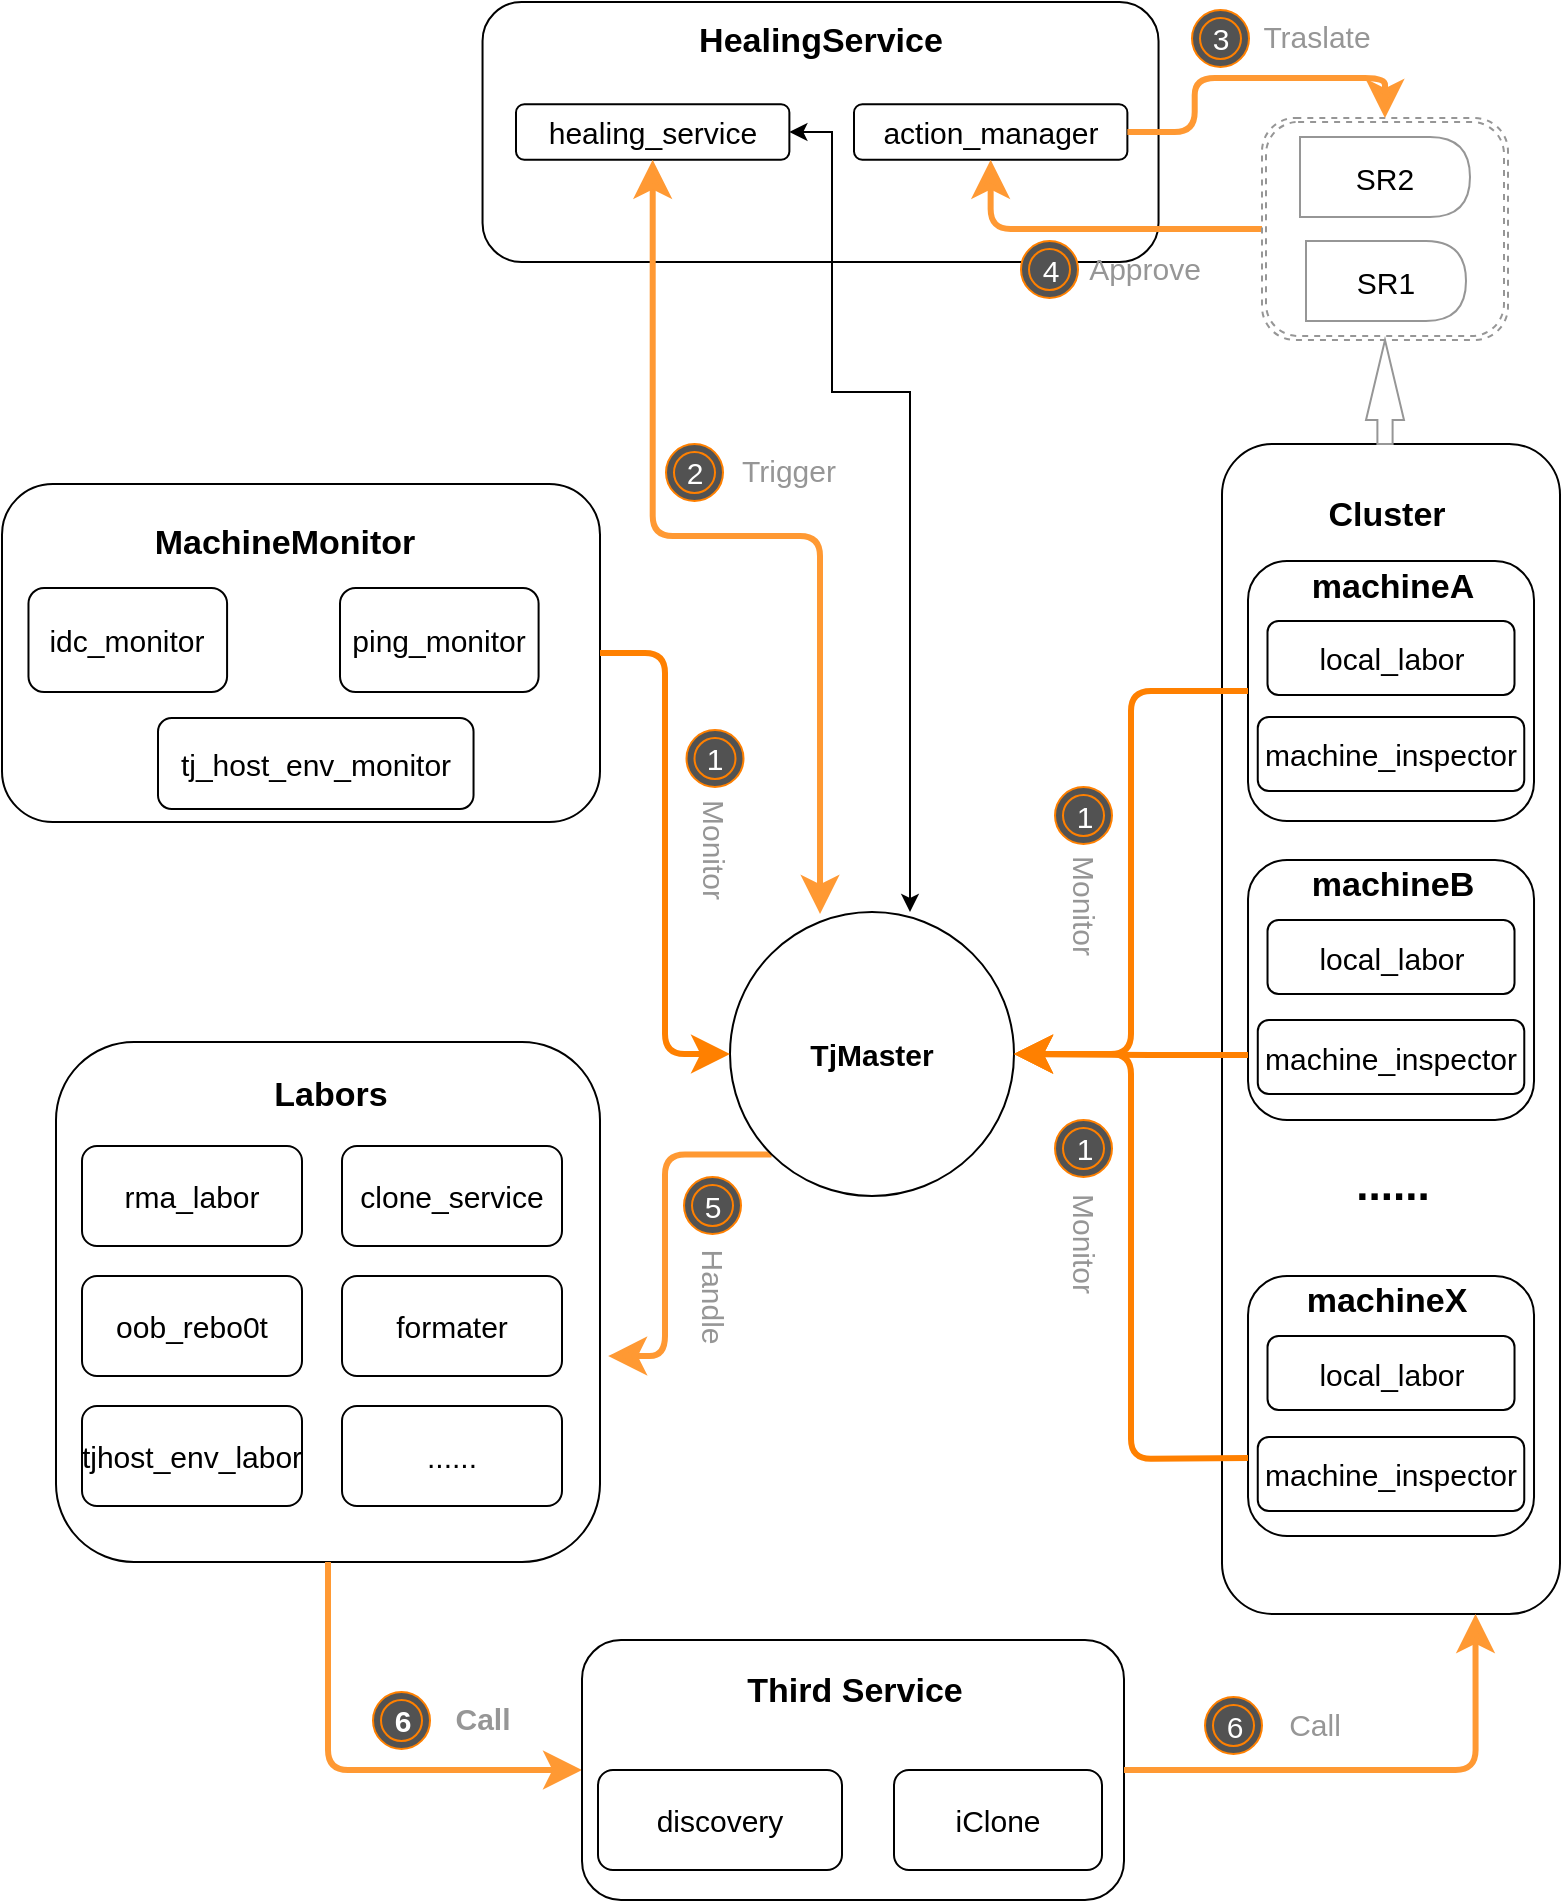 <mxfile version="24.7.16">
  <diagram id="C5RBs43oDa-KdzZeNtuy" name="Page-1">
    <mxGraphModel dx="2133" dy="826" grid="1" gridSize="13" guides="1" tooltips="1" connect="1" arrows="1" fold="1" page="1" pageScale="1" pageWidth="827" pageHeight="1169" math="0" shadow="0">
      <root>
        <mxCell id="WIyWlLk6GJQsqaUBKTNV-0" />
        <mxCell id="WIyWlLk6GJQsqaUBKTNV-1" parent="WIyWlLk6GJQsqaUBKTNV-0" />
        <mxCell id="sO9mef_OLbLLb9RiKh2o-40" value="" style="group" parent="WIyWlLk6GJQsqaUBKTNV-1" vertex="1" connectable="0">
          <mxGeometry x="245" y="52" width="338" height="130" as="geometry" />
        </mxCell>
        <mxCell id="WIyWlLk6GJQsqaUBKTNV-3" value="" style="rounded=1;whiteSpace=wrap;html=1;fontSize=12;glass=0;strokeWidth=1;shadow=0;" parent="sO9mef_OLbLLb9RiKh2o-40" vertex="1">
          <mxGeometry x="-16.73" width="338" height="130" as="geometry" />
        </mxCell>
        <mxCell id="sO9mef_OLbLLb9RiKh2o-0" value="healing_service" style="rounded=1;whiteSpace=wrap;html=1;fontSize=15;" parent="sO9mef_OLbLLb9RiKh2o-40" vertex="1">
          <mxGeometry x="0.002" y="51.111" width="136.691" height="27.778" as="geometry" />
        </mxCell>
        <mxCell id="sO9mef_OLbLLb9RiKh2o-1" value="action_manager" style="rounded=1;whiteSpace=wrap;html=1;fontSize=15;" parent="sO9mef_OLbLLb9RiKh2o-40" vertex="1">
          <mxGeometry x="169.0" y="51.111" width="136.691" height="27.778" as="geometry" />
        </mxCell>
        <mxCell id="sO9mef_OLbLLb9RiKh2o-3" value="HealingService" style="text;html=1;resizable=0;autosize=1;align=center;verticalAlign=middle;points=[];fillColor=none;strokeColor=none;rounded=0;fontSize=17;fontStyle=1" parent="sO9mef_OLbLLb9RiKh2o-40" vertex="1">
          <mxGeometry x="80.772" y="7.222" width="143" height="26" as="geometry" />
        </mxCell>
        <mxCell id="sO9mef_OLbLLb9RiKh2o-72" style="edgeStyle=orthogonalEdgeStyle;rounded=1;jumpStyle=arc;orthogonalLoop=1;jettySize=auto;html=1;entryX=0.5;entryY=1;entryDx=0;entryDy=0;startSize=10;endSize=10;strokeColor=#FF9933;strokeWidth=3;fontSize=15;fontColor=#000000;" parent="WIyWlLk6GJQsqaUBKTNV-1" source="sO9mef_OLbLLb9RiKh2o-68" target="sO9mef_OLbLLb9RiKh2o-1" edge="1">
          <mxGeometry relative="1" as="geometry" />
        </mxCell>
        <mxCell id="sO9mef_OLbLLb9RiKh2o-68" value="" style="shape=ext;double=1;rounded=1;whiteSpace=wrap;html=1;strokeColor=#969696;fontSize=15;fontColor=#000000;dashed=1;" parent="WIyWlLk6GJQsqaUBKTNV-1" vertex="1">
          <mxGeometry x="618" y="110" width="123" height="111" as="geometry" />
        </mxCell>
        <mxCell id="sO9mef_OLbLLb9RiKh2o-59" style="edgeStyle=orthogonalEdgeStyle;rounded=1;jumpStyle=arc;orthogonalLoop=1;jettySize=auto;html=1;startSize=10;endSize=10;strokeColor=#FF9933;strokeWidth=3;fontSize=15;fontColor=#969696;startArrow=classic;startFill=1;exitX=0.317;exitY=0.007;exitDx=0;exitDy=0;exitPerimeter=0;" parent="WIyWlLk6GJQsqaUBKTNV-1" source="sO9mef_OLbLLb9RiKh2o-8" target="sO9mef_OLbLLb9RiKh2o-0" edge="1">
          <mxGeometry relative="1" as="geometry" />
        </mxCell>
        <mxCell id="sO9mef_OLbLLb9RiKh2o-75" style="edgeStyle=orthogonalEdgeStyle;rounded=1;jumpStyle=arc;orthogonalLoop=1;jettySize=auto;html=1;entryX=1.015;entryY=0.604;entryDx=0;entryDy=0;entryPerimeter=0;startSize=10;endSize=10;strokeColor=#FF9933;strokeWidth=3;fontSize=15;fontColor=#000000;exitX=0;exitY=1;exitDx=0;exitDy=0;" parent="WIyWlLk6GJQsqaUBKTNV-1" source="sO9mef_OLbLLb9RiKh2o-8" target="sO9mef_OLbLLb9RiKh2o-4" edge="1">
          <mxGeometry relative="1" as="geometry" />
        </mxCell>
        <mxCell id="sO9mef_OLbLLb9RiKh2o-8" value="TjMaster" style="ellipse;whiteSpace=wrap;html=1;aspect=fixed;fontSize=15;fontStyle=1" parent="WIyWlLk6GJQsqaUBKTNV-1" vertex="1">
          <mxGeometry x="352" y="507" width="142" height="142" as="geometry" />
        </mxCell>
        <mxCell id="sO9mef_OLbLLb9RiKh2o-37" value="" style="group" parent="WIyWlLk6GJQsqaUBKTNV-1" vertex="1" connectable="0">
          <mxGeometry x="-12" y="293" width="299" height="169" as="geometry" />
        </mxCell>
        <mxCell id="sO9mef_OLbLLb9RiKh2o-15" value="" style="rounded=1;whiteSpace=wrap;html=1;fontSize=12;glass=0;strokeWidth=1;shadow=0;" parent="sO9mef_OLbLLb9RiKh2o-37" vertex="1">
          <mxGeometry width="299" height="169" as="geometry" />
        </mxCell>
        <mxCell id="sO9mef_OLbLLb9RiKh2o-16" value="MachineMonitor" style="text;html=1;resizable=0;autosize=1;align=center;verticalAlign=middle;points=[];fillColor=none;strokeColor=none;rounded=0;fontSize=17;fontStyle=1" parent="sO9mef_OLbLLb9RiKh2o-37" vertex="1">
          <mxGeometry x="63.441" y="16.9" width="156" height="26" as="geometry" />
        </mxCell>
        <mxCell id="sO9mef_OLbLLb9RiKh2o-17" value="idc_monitor" style="rounded=1;whiteSpace=wrap;html=1;fontSize=15;" parent="sO9mef_OLbLLb9RiKh2o-37" vertex="1">
          <mxGeometry x="13.24" y="52" width="99.3" height="52" as="geometry" />
        </mxCell>
        <mxCell id="sO9mef_OLbLLb9RiKh2o-20" value="tj_host_env_monitor" style="rounded=1;whiteSpace=wrap;html=1;fontSize=15;" parent="sO9mef_OLbLLb9RiKh2o-37" vertex="1">
          <mxGeometry x="78.0" y="117" width="157.77" height="45.5" as="geometry" />
        </mxCell>
        <mxCell id="zvxovWymFCu1q2faMxAx-0" value="ping_monitor" style="rounded=1;whiteSpace=wrap;html=1;fontSize=15;" vertex="1" parent="sO9mef_OLbLLb9RiKh2o-37">
          <mxGeometry x="169" y="52" width="99.3" height="52" as="geometry" />
        </mxCell>
        <mxCell id="sO9mef_OLbLLb9RiKh2o-41" value="" style="group" parent="WIyWlLk6GJQsqaUBKTNV-1" vertex="1" connectable="0">
          <mxGeometry x="15" y="572" width="272" height="260" as="geometry" />
        </mxCell>
        <mxCell id="sO9mef_OLbLLb9RiKh2o-4" value="" style="rounded=1;whiteSpace=wrap;html=1;fontSize=12;glass=0;strokeWidth=1;shadow=0;" parent="sO9mef_OLbLLb9RiKh2o-41" vertex="1">
          <mxGeometry width="272" height="260" as="geometry" />
        </mxCell>
        <mxCell id="sO9mef_OLbLLb9RiKh2o-5" value="Labors" style="text;html=1;resizable=0;autosize=1;align=center;verticalAlign=middle;points=[];fillColor=none;strokeColor=none;rounded=0;fontSize=17;fontStyle=1" parent="sO9mef_OLbLLb9RiKh2o-41" vertex="1">
          <mxGeometry x="98" y="7" width="78" height="39" as="geometry" />
        </mxCell>
        <mxCell id="sO9mef_OLbLLb9RiKh2o-6" value="rma_labor" style="rounded=1;whiteSpace=wrap;html=1;fontSize=15;" parent="sO9mef_OLbLLb9RiKh2o-41" vertex="1">
          <mxGeometry x="13" y="52" width="110" height="50" as="geometry" />
        </mxCell>
        <mxCell id="sO9mef_OLbLLb9RiKh2o-9" value="clone_service" style="rounded=1;whiteSpace=wrap;html=1;fontSize=15;" parent="sO9mef_OLbLLb9RiKh2o-41" vertex="1">
          <mxGeometry x="143" y="52" width="110" height="50" as="geometry" />
        </mxCell>
        <mxCell id="sO9mef_OLbLLb9RiKh2o-10" value="oob_rebo0t" style="rounded=1;whiteSpace=wrap;html=1;fontSize=15;" parent="sO9mef_OLbLLb9RiKh2o-41" vertex="1">
          <mxGeometry x="13" y="117" width="110" height="50" as="geometry" />
        </mxCell>
        <mxCell id="sO9mef_OLbLLb9RiKh2o-11" value="formater" style="rounded=1;whiteSpace=wrap;html=1;fontSize=15;" parent="sO9mef_OLbLLb9RiKh2o-41" vertex="1">
          <mxGeometry x="143" y="117" width="110" height="50" as="geometry" />
        </mxCell>
        <mxCell id="sO9mef_OLbLLb9RiKh2o-13" value="......" style="rounded=1;whiteSpace=wrap;html=1;fontSize=15;" parent="sO9mef_OLbLLb9RiKh2o-41" vertex="1">
          <mxGeometry x="143" y="182" width="110" height="50" as="geometry" />
        </mxCell>
        <mxCell id="sO9mef_OLbLLb9RiKh2o-14" value="tjhost_env_labor" style="rounded=1;whiteSpace=wrap;html=1;fontSize=15;" parent="sO9mef_OLbLLb9RiKh2o-41" vertex="1">
          <mxGeometry x="13" y="182" width="110" height="50" as="geometry" />
        </mxCell>
        <mxCell id="sO9mef_OLbLLb9RiKh2o-44" value="" style="group" parent="WIyWlLk6GJQsqaUBKTNV-1" vertex="1" connectable="0">
          <mxGeometry x="598" y="273" width="169" height="585" as="geometry" />
        </mxCell>
        <mxCell id="sO9mef_OLbLLb9RiKh2o-7" value="" style="rounded=1;whiteSpace=wrap;html=1;fontSize=15;" parent="sO9mef_OLbLLb9RiKh2o-44" vertex="1">
          <mxGeometry width="169" height="585" as="geometry" />
        </mxCell>
        <mxCell id="sO9mef_OLbLLb9RiKh2o-21" value="" style="rounded=1;whiteSpace=wrap;html=1;fontSize=15;" parent="sO9mef_OLbLLb9RiKh2o-44" vertex="1">
          <mxGeometry x="13" y="58.5" width="143" height="130" as="geometry" />
        </mxCell>
        <mxCell id="sO9mef_OLbLLb9RiKh2o-22" value="Cluster" style="text;html=1;resizable=0;autosize=1;align=center;verticalAlign=middle;points=[];fillColor=none;strokeColor=none;rounded=0;fontSize=17;fontStyle=1" parent="sO9mef_OLbLLb9RiKh2o-44" vertex="1">
          <mxGeometry x="43.01" y="22.5" width="78" height="26" as="geometry" />
        </mxCell>
        <mxCell id="sO9mef_OLbLLb9RiKh2o-23" value="machineA" style="text;html=1;resizable=0;autosize=1;align=center;verticalAlign=middle;points=[];fillColor=none;strokeColor=none;rounded=0;fontSize=17;fontStyle=1" parent="sO9mef_OLbLLb9RiKh2o-44" vertex="1">
          <mxGeometry x="32.5" y="58.5" width="104" height="26" as="geometry" />
        </mxCell>
        <mxCell id="sO9mef_OLbLLb9RiKh2o-24" value="" style="rounded=1;whiteSpace=wrap;html=1;fontSize=15;" parent="sO9mef_OLbLLb9RiKh2o-44" vertex="1">
          <mxGeometry x="13.01" y="416" width="143" height="130" as="geometry" />
        </mxCell>
        <mxCell id="sO9mef_OLbLLb9RiKh2o-25" value="machineX" style="text;html=1;resizable=0;autosize=1;align=center;verticalAlign=middle;points=[];fillColor=none;strokeColor=none;rounded=0;fontSize=17;fontStyle=1" parent="sO9mef_OLbLLb9RiKh2o-44" vertex="1">
          <mxGeometry x="30.01" y="416" width="104" height="26" as="geometry" />
        </mxCell>
        <mxCell id="sO9mef_OLbLLb9RiKh2o-26" value="" style="rounded=1;whiteSpace=wrap;html=1;fontSize=15;" parent="sO9mef_OLbLLb9RiKh2o-44" vertex="1">
          <mxGeometry x="13.01" y="208" width="143" height="130" as="geometry" />
        </mxCell>
        <mxCell id="sO9mef_OLbLLb9RiKh2o-27" value="machineB" style="text;html=1;resizable=0;autosize=1;align=center;verticalAlign=middle;points=[];fillColor=none;strokeColor=none;rounded=0;fontSize=17;fontStyle=1" parent="sO9mef_OLbLLb9RiKh2o-44" vertex="1">
          <mxGeometry x="32.51" y="208" width="104" height="26" as="geometry" />
        </mxCell>
        <mxCell id="sO9mef_OLbLLb9RiKh2o-29" value="......" style="text;html=1;resizable=0;autosize=1;align=center;verticalAlign=middle;points=[];fillColor=none;strokeColor=none;rounded=0;fontSize=22;fontStyle=1" parent="sO9mef_OLbLLb9RiKh2o-44" vertex="1">
          <mxGeometry x="58.5" y="351" width="52" height="39" as="geometry" />
        </mxCell>
        <mxCell id="sO9mef_OLbLLb9RiKh2o-30" value="local_labor" style="rounded=1;whiteSpace=wrap;html=1;fontSize=15;" parent="sO9mef_OLbLLb9RiKh2o-44" vertex="1">
          <mxGeometry x="22.75" y="88.5" width="123.5" height="37" as="geometry" />
        </mxCell>
        <mxCell id="sO9mef_OLbLLb9RiKh2o-31" value="local_labor" style="rounded=1;whiteSpace=wrap;html=1;fontSize=15;" parent="sO9mef_OLbLLb9RiKh2o-44" vertex="1">
          <mxGeometry x="22.76" y="238" width="123.5" height="37" as="geometry" />
        </mxCell>
        <mxCell id="sO9mef_OLbLLb9RiKh2o-32" value="local_labor" style="rounded=1;whiteSpace=wrap;html=1;fontSize=15;" parent="sO9mef_OLbLLb9RiKh2o-44" vertex="1">
          <mxGeometry x="22.76" y="446" width="123.5" height="37" as="geometry" />
        </mxCell>
        <mxCell id="sO9mef_OLbLLb9RiKh2o-33" value="machine_inspector" style="rounded=1;whiteSpace=wrap;html=1;fontSize=15;" parent="sO9mef_OLbLLb9RiKh2o-44" vertex="1">
          <mxGeometry x="17.88" y="136.5" width="133.25" height="37" as="geometry" />
        </mxCell>
        <mxCell id="sO9mef_OLbLLb9RiKh2o-35" value="machine_inspector" style="rounded=1;whiteSpace=wrap;html=1;fontSize=15;" parent="sO9mef_OLbLLb9RiKh2o-44" vertex="1">
          <mxGeometry x="17.89" y="288" width="133.25" height="37" as="geometry" />
        </mxCell>
        <mxCell id="sO9mef_OLbLLb9RiKh2o-36" value="machine_inspector" style="rounded=1;whiteSpace=wrap;html=1;fontSize=15;" parent="sO9mef_OLbLLb9RiKh2o-44" vertex="1">
          <mxGeometry x="17.88" y="496.5" width="133.25" height="37" as="geometry" />
        </mxCell>
        <mxCell id="sO9mef_OLbLLb9RiKh2o-45" style="edgeStyle=orthogonalEdgeStyle;rounded=1;orthogonalLoop=1;jettySize=auto;html=1;fontSize=22;strokeColor=#FF8000;startSize=10;endSize=10;jumpStyle=arc;strokeWidth=3;entryX=0;entryY=0.5;entryDx=0;entryDy=0;" parent="WIyWlLk6GJQsqaUBKTNV-1" source="sO9mef_OLbLLb9RiKh2o-15" target="sO9mef_OLbLLb9RiKh2o-8" edge="1">
          <mxGeometry relative="1" as="geometry" />
        </mxCell>
        <mxCell id="sO9mef_OLbLLb9RiKh2o-46" style="edgeStyle=orthogonalEdgeStyle;rounded=1;orthogonalLoop=1;jettySize=auto;html=1;entryX=1;entryY=0.5;entryDx=0;entryDy=0;fontSize=22;strokeColor=#FF8000;startSize=10;endSize=10;strokeWidth=3;" parent="WIyWlLk6GJQsqaUBKTNV-1" target="sO9mef_OLbLLb9RiKh2o-8" edge="1">
          <mxGeometry relative="1" as="geometry">
            <mxPoint x="611" y="780" as="sourcePoint" />
          </mxGeometry>
        </mxCell>
        <mxCell id="sO9mef_OLbLLb9RiKh2o-47" style="edgeStyle=orthogonalEdgeStyle;rounded=1;orthogonalLoop=1;jettySize=auto;html=1;exitX=0;exitY=0.75;exitDx=0;exitDy=0;entryX=1;entryY=0.5;entryDx=0;entryDy=0;fontSize=22;strokeColor=#FF8000;startSize=10;endSize=10;strokeWidth=3;" parent="WIyWlLk6GJQsqaUBKTNV-1" source="sO9mef_OLbLLb9RiKh2o-26" target="sO9mef_OLbLLb9RiKh2o-8" edge="1">
          <mxGeometry relative="1" as="geometry" />
        </mxCell>
        <mxCell id="sO9mef_OLbLLb9RiKh2o-49" style="edgeStyle=orthogonalEdgeStyle;rounded=1;orthogonalLoop=1;jettySize=auto;html=1;entryX=1;entryY=0.5;entryDx=0;entryDy=0;fontSize=22;strokeColor=#FF8000;startSize=10;endSize=10;strokeWidth=3;exitX=0;exitY=0.5;exitDx=0;exitDy=0;" parent="WIyWlLk6GJQsqaUBKTNV-1" source="sO9mef_OLbLLb9RiKh2o-21" target="sO9mef_OLbLLb9RiKh2o-8" edge="1">
          <mxGeometry relative="1" as="geometry" />
        </mxCell>
        <mxCell id="sO9mef_OLbLLb9RiKh2o-50" value="Monitor" style="text;html=1;resizable=0;autosize=1;align=center;verticalAlign=middle;points=[];fillColor=none;strokeColor=none;rounded=0;fontSize=15;fontColor=#969696;rotation=90;" parent="WIyWlLk6GJQsqaUBKTNV-1" vertex="1">
          <mxGeometry x="312" y="462" width="65" height="26" as="geometry" />
        </mxCell>
        <mxCell id="sO9mef_OLbLLb9RiKh2o-51" value="Monitor" style="text;html=1;resizable=0;autosize=1;align=center;verticalAlign=middle;points=[];fillColor=none;strokeColor=none;rounded=0;fontSize=15;fontColor=#969696;rotation=90;" parent="WIyWlLk6GJQsqaUBKTNV-1" vertex="1">
          <mxGeometry x="497.5" y="490.5" width="65" height="26" as="geometry" />
        </mxCell>
        <mxCell id="sO9mef_OLbLLb9RiKh2o-52" value="Monitor" style="text;html=1;resizable=0;autosize=1;align=center;verticalAlign=middle;points=[];fillColor=none;strokeColor=none;rounded=0;fontSize=15;fontColor=#969696;rotation=90;" parent="WIyWlLk6GJQsqaUBKTNV-1" vertex="1">
          <mxGeometry x="497.5" y="659.5" width="65" height="26" as="geometry" />
        </mxCell>
        <mxCell id="sO9mef_OLbLLb9RiKh2o-54" value="1" style="ellipse;shape=doubleEllipse;whiteSpace=wrap;html=1;aspect=fixed;fontSize=15;strokeColor=#FF8000;fillColor=#525252;fontColor=#FFFFFF;" parent="WIyWlLk6GJQsqaUBKTNV-1" vertex="1">
          <mxGeometry x="514.5" y="444.5" width="28.5" height="28.5" as="geometry" />
        </mxCell>
        <mxCell id="sO9mef_OLbLLb9RiKh2o-57" value="1" style="ellipse;shape=doubleEllipse;whiteSpace=wrap;html=1;aspect=fixed;fontSize=15;strokeColor=#FF8000;fillColor=#525252;fontColor=#FFFFFF;" parent="WIyWlLk6GJQsqaUBKTNV-1" vertex="1">
          <mxGeometry x="330.25" y="416" width="28.5" height="28.5" as="geometry" />
        </mxCell>
        <mxCell id="sO9mef_OLbLLb9RiKh2o-58" value="1" style="ellipse;shape=doubleEllipse;whiteSpace=wrap;html=1;aspect=fixed;fontSize=15;strokeColor=#FF8000;fillColor=#525252;fontColor=#FFFFFF;" parent="WIyWlLk6GJQsqaUBKTNV-1" vertex="1">
          <mxGeometry x="514.5" y="611" width="28.5" height="28.5" as="geometry" />
        </mxCell>
        <mxCell id="sO9mef_OLbLLb9RiKh2o-60" value="Trigger" style="text;html=1;resizable=0;autosize=1;align=center;verticalAlign=middle;points=[];fillColor=none;strokeColor=none;rounded=0;fontSize=15;fontColor=#969696;rotation=0;" parent="WIyWlLk6GJQsqaUBKTNV-1" vertex="1">
          <mxGeometry x="348.5" y="273" width="65" height="26" as="geometry" />
        </mxCell>
        <mxCell id="sO9mef_OLbLLb9RiKh2o-61" value="2" style="ellipse;shape=doubleEllipse;whiteSpace=wrap;html=1;aspect=fixed;fontSize=15;strokeColor=#FF8000;fillColor=#525252;fontColor=#FFFFFF;" parent="WIyWlLk6GJQsqaUBKTNV-1" vertex="1">
          <mxGeometry x="320" y="273" width="28.5" height="28.5" as="geometry" />
        </mxCell>
        <mxCell id="sO9mef_OLbLLb9RiKh2o-62" value="" style="html=1;shadow=0;dashed=0;align=center;verticalAlign=middle;shape=mxgraph.arrows2.arrow;dy=0.6;dx=40;direction=north;notch=0;fontSize=15;fontColor=#969696;strokeColor=#969696;" parent="WIyWlLk6GJQsqaUBKTNV-1" vertex="1">
          <mxGeometry x="670" y="221" width="19" height="52" as="geometry" />
        </mxCell>
        <mxCell id="sO9mef_OLbLLb9RiKh2o-64" value="SR1" style="shape=delay;whiteSpace=wrap;html=1;strokeColor=#969696;fontSize=15;" parent="WIyWlLk6GJQsqaUBKTNV-1" vertex="1">
          <mxGeometry x="640" y="171.5" width="80" height="40" as="geometry" />
        </mxCell>
        <mxCell id="sO9mef_OLbLLb9RiKh2o-67" value="SR2" style="shape=delay;whiteSpace=wrap;html=1;strokeColor=#969696;fontSize=15;" parent="WIyWlLk6GJQsqaUBKTNV-1" vertex="1">
          <mxGeometry x="637" y="119.5" width="85" height="40" as="geometry" />
        </mxCell>
        <mxCell id="sO9mef_OLbLLb9RiKh2o-69" style="edgeStyle=orthogonalEdgeStyle;rounded=1;jumpStyle=arc;orthogonalLoop=1;jettySize=auto;html=1;exitX=1;exitY=0.5;exitDx=0;exitDy=0;entryX=0.5;entryY=0;entryDx=0;entryDy=0;startSize=10;endSize=10;strokeColor=#FF9933;strokeWidth=3;fontSize=15;fontColor=#000000;" parent="WIyWlLk6GJQsqaUBKTNV-1" source="sO9mef_OLbLLb9RiKh2o-1" target="sO9mef_OLbLLb9RiKh2o-68" edge="1">
          <mxGeometry relative="1" as="geometry" />
        </mxCell>
        <mxCell id="sO9mef_OLbLLb9RiKh2o-70" value="Traslate" style="text;html=1;resizable=0;autosize=1;align=center;verticalAlign=middle;points=[];fillColor=none;strokeColor=none;rounded=0;fontSize=15;fontColor=#969696;rotation=0;" parent="WIyWlLk6GJQsqaUBKTNV-1" vertex="1">
          <mxGeometry x="605.5" y="56" width="78" height="26" as="geometry" />
        </mxCell>
        <mxCell id="sO9mef_OLbLLb9RiKh2o-71" value="3" style="ellipse;shape=doubleEllipse;whiteSpace=wrap;html=1;aspect=fixed;fontSize=15;strokeColor=#FF8000;fillColor=#525252;fontColor=#FFFFFF;" parent="WIyWlLk6GJQsqaUBKTNV-1" vertex="1">
          <mxGeometry x="583" y="56" width="28.5" height="28.5" as="geometry" />
        </mxCell>
        <mxCell id="sO9mef_OLbLLb9RiKh2o-73" value="Approve" style="text;html=1;resizable=0;autosize=1;align=center;verticalAlign=middle;points=[];fillColor=none;strokeColor=none;rounded=0;fontSize=15;fontColor=#969696;rotation=0;" parent="WIyWlLk6GJQsqaUBKTNV-1" vertex="1">
          <mxGeometry x="520" y="171.5" width="78" height="26" as="geometry" />
        </mxCell>
        <mxCell id="sO9mef_OLbLLb9RiKh2o-74" value="4" style="ellipse;shape=doubleEllipse;whiteSpace=wrap;html=1;aspect=fixed;fontSize=15;strokeColor=#FF8000;fillColor=#525252;fontColor=#FFFFFF;" parent="WIyWlLk6GJQsqaUBKTNV-1" vertex="1">
          <mxGeometry x="497.5" y="171.5" width="28.5" height="28.5" as="geometry" />
        </mxCell>
        <mxCell id="sO9mef_OLbLLb9RiKh2o-76" value="Handle" style="text;html=1;resizable=0;autosize=1;align=center;verticalAlign=middle;points=[];fillColor=none;strokeColor=none;rounded=0;fontSize=15;fontColor=#969696;rotation=90;" parent="WIyWlLk6GJQsqaUBKTNV-1" vertex="1">
          <mxGeometry x="312" y="685.5" width="65" height="26" as="geometry" />
        </mxCell>
        <mxCell id="sO9mef_OLbLLb9RiKh2o-77" value="5" style="ellipse;shape=doubleEllipse;whiteSpace=wrap;html=1;aspect=fixed;fontSize=15;strokeColor=#FF8000;fillColor=#525252;fontColor=#FFFFFF;" parent="WIyWlLk6GJQsqaUBKTNV-1" vertex="1">
          <mxGeometry x="329" y="639.5" width="28.5" height="28.5" as="geometry" />
        </mxCell>
        <mxCell id="sO9mef_OLbLLb9RiKh2o-79" style="edgeStyle=orthogonalEdgeStyle;rounded=1;jumpStyle=arc;orthogonalLoop=1;jettySize=auto;html=1;startSize=10;endSize=10;strokeColor=#FF9933;strokeWidth=3;fontSize=15;fontColor=#FFFFFF;entryX=0;entryY=0.5;entryDx=0;entryDy=0;" parent="WIyWlLk6GJQsqaUBKTNV-1" source="sO9mef_OLbLLb9RiKh2o-4" target="sO9mef_OLbLLb9RiKh2o-81" edge="1">
          <mxGeometry relative="1" as="geometry">
            <mxPoint x="182" y="886" as="targetPoint" />
          </mxGeometry>
        </mxCell>
        <mxCell id="sO9mef_OLbLLb9RiKh2o-80" value="" style="group" parent="WIyWlLk6GJQsqaUBKTNV-1" vertex="1" connectable="0">
          <mxGeometry x="278" y="871" width="271" height="130" as="geometry" />
        </mxCell>
        <mxCell id="sO9mef_OLbLLb9RiKh2o-81" value="" style="rounded=1;whiteSpace=wrap;html=1;fontSize=12;glass=0;strokeWidth=1;shadow=0;" parent="sO9mef_OLbLLb9RiKh2o-80" vertex="1">
          <mxGeometry width="271" height="130" as="geometry" />
        </mxCell>
        <mxCell id="sO9mef_OLbLLb9RiKh2o-82" value="Third Service" style="text;html=1;resizable=0;autosize=1;align=center;verticalAlign=middle;points=[];fillColor=none;strokeColor=none;rounded=0;fontSize=17;fontStyle=1" parent="sO9mef_OLbLLb9RiKh2o-80" vertex="1">
          <mxGeometry x="70.5" y="13" width="130" height="26" as="geometry" />
        </mxCell>
        <mxCell id="sO9mef_OLbLLb9RiKh2o-84" value="discovery" style="rounded=1;whiteSpace=wrap;html=1;fontSize=15;" parent="sO9mef_OLbLLb9RiKh2o-80" vertex="1">
          <mxGeometry x="8" y="65" width="122" height="50" as="geometry" />
        </mxCell>
        <mxCell id="sO9mef_OLbLLb9RiKh2o-85" value="iClone" style="rounded=1;whiteSpace=wrap;html=1;fontSize=15;" parent="sO9mef_OLbLLb9RiKh2o-80" vertex="1">
          <mxGeometry x="156" y="65" width="104" height="50" as="geometry" />
        </mxCell>
        <mxCell id="sO9mef_OLbLLb9RiKh2o-86" value="Call" style="text;html=1;resizable=0;autosize=1;align=center;verticalAlign=middle;points=[];fillColor=none;strokeColor=none;rounded=0;fontSize=15;fontColor=#969696;rotation=0;fontStyle=1" parent="WIyWlLk6GJQsqaUBKTNV-1" vertex="1">
          <mxGeometry x="202" y="897" width="52" height="26" as="geometry" />
        </mxCell>
        <mxCell id="sO9mef_OLbLLb9RiKh2o-87" value="6" style="ellipse;shape=doubleEllipse;whiteSpace=wrap;html=1;aspect=fixed;fontSize=15;strokeColor=#FF8000;fillColor=#525252;fontColor=#FFFFFF;fontStyle=1" parent="WIyWlLk6GJQsqaUBKTNV-1" vertex="1">
          <mxGeometry x="173.5" y="897" width="28.5" height="28.5" as="geometry" />
        </mxCell>
        <mxCell id="sO9mef_OLbLLb9RiKh2o-88" value="Call" style="text;html=1;resizable=0;autosize=1;align=center;verticalAlign=middle;points=[];fillColor=none;strokeColor=none;rounded=0;fontSize=15;fontColor=#969696;rotation=0;" parent="WIyWlLk6GJQsqaUBKTNV-1" vertex="1">
          <mxGeometry x="618" y="899.5" width="52" height="26" as="geometry" />
        </mxCell>
        <mxCell id="sO9mef_OLbLLb9RiKh2o-89" value="6" style="ellipse;shape=doubleEllipse;whiteSpace=wrap;html=1;aspect=fixed;fontSize=15;strokeColor=#FF8000;fillColor=#525252;fontColor=#FFFFFF;" parent="WIyWlLk6GJQsqaUBKTNV-1" vertex="1">
          <mxGeometry x="589.5" y="899.5" width="28.5" height="28.5" as="geometry" />
        </mxCell>
        <mxCell id="sO9mef_OLbLLb9RiKh2o-90" style="edgeStyle=orthogonalEdgeStyle;rounded=1;jumpStyle=arc;orthogonalLoop=1;jettySize=auto;html=1;entryX=0.75;entryY=1;entryDx=0;entryDy=0;startSize=10;endSize=10;strokeColor=#FF9933;strokeWidth=3;fontSize=15;fontColor=#FFFFFF;" parent="WIyWlLk6GJQsqaUBKTNV-1" source="sO9mef_OLbLLb9RiKh2o-81" target="sO9mef_OLbLLb9RiKh2o-7" edge="1">
          <mxGeometry relative="1" as="geometry" />
        </mxCell>
        <mxCell id="zvxovWymFCu1q2faMxAx-1" style="edgeStyle=orthogonalEdgeStyle;rounded=0;orthogonalLoop=1;jettySize=auto;html=1;exitX=1;exitY=0.5;exitDx=0;exitDy=0;startArrow=classic;startFill=1;" edge="1" parent="WIyWlLk6GJQsqaUBKTNV-1" source="sO9mef_OLbLLb9RiKh2o-0">
          <mxGeometry relative="1" as="geometry">
            <mxPoint x="442" y="507" as="targetPoint" />
            <Array as="points">
              <mxPoint x="403" y="117" />
              <mxPoint x="403" y="247" />
              <mxPoint x="442" y="247" />
            </Array>
          </mxGeometry>
        </mxCell>
      </root>
    </mxGraphModel>
  </diagram>
</mxfile>
